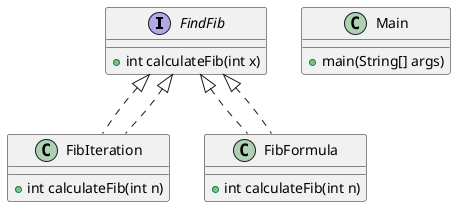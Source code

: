 @startuml

interface FindFib {
    +int calculateFib(int x)
}

class FibIteration implements FindFib {
    +int calculateFib(int n)
}

class FibFormula implements FindFib {
    +int calculateFib(int n)
}

class Main {
    +main(String[] args)
}

FindFib <|.. FibIteration
FindFib <|.. FibFormula

@enduml
